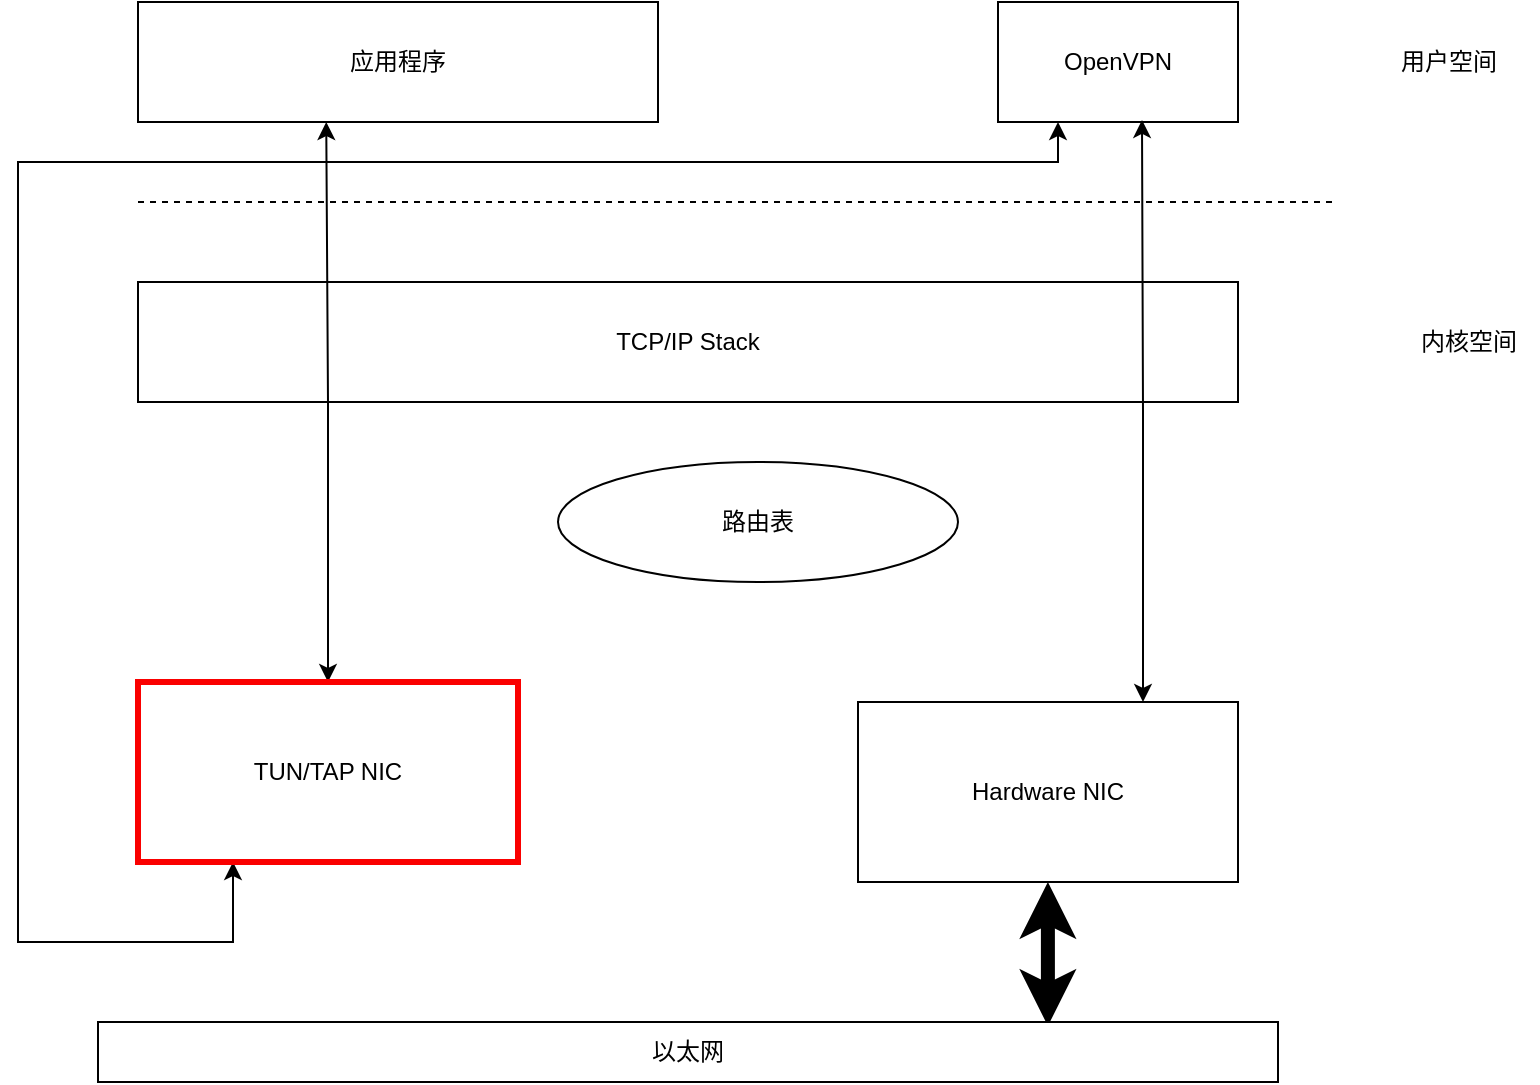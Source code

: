 <mxfile version="21.2.9" type="github">
  <diagram name="第 1 页" id="qN9vihlYFWbMOSYPV-8a">
    <mxGraphModel dx="1258" dy="642" grid="1" gridSize="10" guides="1" tooltips="1" connect="1" arrows="1" fold="1" page="1" pageScale="1" pageWidth="827" pageHeight="1169" math="0" shadow="0">
      <root>
        <mxCell id="0" />
        <mxCell id="1" parent="0" />
        <mxCell id="jRwzreYz2GqBpTQ5AHRV-1" value="应用程序" style="rounded=0;whiteSpace=wrap;html=1;" vertex="1" parent="1">
          <mxGeometry x="90" y="100" width="260" height="60" as="geometry" />
        </mxCell>
        <mxCell id="jRwzreYz2GqBpTQ5AHRV-2" value="TCP/IP Stack" style="rounded=0;whiteSpace=wrap;html=1;" vertex="1" parent="1">
          <mxGeometry x="90" y="240" width="550" height="60" as="geometry" />
        </mxCell>
        <mxCell id="jRwzreYz2GqBpTQ5AHRV-3" value="OpenVPN" style="rounded=0;whiteSpace=wrap;html=1;" vertex="1" parent="1">
          <mxGeometry x="520" y="100" width="120" height="60" as="geometry" />
        </mxCell>
        <mxCell id="jRwzreYz2GqBpTQ5AHRV-4" value="" style="endArrow=none;dashed=1;html=1;rounded=0;" edge="1" parent="1">
          <mxGeometry width="50" height="50" relative="1" as="geometry">
            <mxPoint x="90" y="200" as="sourcePoint" />
            <mxPoint x="690" y="200" as="targetPoint" />
          </mxGeometry>
        </mxCell>
        <mxCell id="jRwzreYz2GqBpTQ5AHRV-5" value="用户空间" style="text;html=1;align=center;verticalAlign=middle;resizable=0;points=[];autosize=1;strokeColor=none;fillColor=none;" vertex="1" parent="1">
          <mxGeometry x="710" y="115" width="70" height="30" as="geometry" />
        </mxCell>
        <mxCell id="jRwzreYz2GqBpTQ5AHRV-7" value="内核空间" style="text;html=1;align=center;verticalAlign=middle;resizable=0;points=[];autosize=1;strokeColor=none;fillColor=none;" vertex="1" parent="1">
          <mxGeometry x="720" y="255" width="70" height="30" as="geometry" />
        </mxCell>
        <mxCell id="jRwzreYz2GqBpTQ5AHRV-8" value="路由表" style="ellipse;whiteSpace=wrap;html=1;" vertex="1" parent="1">
          <mxGeometry x="300" y="330" width="200" height="60" as="geometry" />
        </mxCell>
        <mxCell id="jRwzreYz2GqBpTQ5AHRV-11" style="edgeStyle=orthogonalEdgeStyle;rounded=0;orthogonalLoop=1;jettySize=auto;html=1;exitX=0.5;exitY=0;exitDx=0;exitDy=0;entryX=0.362;entryY=1;entryDx=0;entryDy=0;entryPerimeter=0;startArrow=classic;startFill=1;endArrow=classic;endFill=1;" edge="1" parent="1" source="jRwzreYz2GqBpTQ5AHRV-9" target="jRwzreYz2GqBpTQ5AHRV-1">
          <mxGeometry relative="1" as="geometry" />
        </mxCell>
        <mxCell id="jRwzreYz2GqBpTQ5AHRV-14" style="edgeStyle=orthogonalEdgeStyle;rounded=0;orthogonalLoop=1;jettySize=auto;html=1;entryX=0.25;entryY=1;entryDx=0;entryDy=0;exitX=0.25;exitY=1;exitDx=0;exitDy=0;startArrow=classic;startFill=1;" edge="1" parent="1" source="jRwzreYz2GqBpTQ5AHRV-9" target="jRwzreYz2GqBpTQ5AHRV-3">
          <mxGeometry relative="1" as="geometry">
            <Array as="points">
              <mxPoint x="138" y="570" />
              <mxPoint x="30" y="570" />
              <mxPoint x="30" y="180" />
              <mxPoint x="550" y="180" />
            </Array>
          </mxGeometry>
        </mxCell>
        <mxCell id="jRwzreYz2GqBpTQ5AHRV-9" value="TUN/TAP NIC" style="rounded=0;whiteSpace=wrap;html=1;strokeColor=#fa0000;strokeWidth=3;" vertex="1" parent="1">
          <mxGeometry x="90" y="440" width="190" height="90" as="geometry" />
        </mxCell>
        <mxCell id="jRwzreYz2GqBpTQ5AHRV-12" style="edgeStyle=orthogonalEdgeStyle;rounded=0;orthogonalLoop=1;jettySize=auto;html=1;exitX=0.75;exitY=0;exitDx=0;exitDy=0;entryX=0.6;entryY=0.983;entryDx=0;entryDy=0;entryPerimeter=0;startArrow=classic;startFill=1;" edge="1" parent="1" source="jRwzreYz2GqBpTQ5AHRV-10" target="jRwzreYz2GqBpTQ5AHRV-3">
          <mxGeometry relative="1" as="geometry" />
        </mxCell>
        <mxCell id="jRwzreYz2GqBpTQ5AHRV-17" style="edgeStyle=orthogonalEdgeStyle;rounded=0;orthogonalLoop=1;jettySize=auto;html=1;entryX=0.805;entryY=0.067;entryDx=0;entryDy=0;entryPerimeter=0;startArrow=classic;startFill=1;strokeWidth=7;" edge="1" parent="1" source="jRwzreYz2GqBpTQ5AHRV-10" target="jRwzreYz2GqBpTQ5AHRV-15">
          <mxGeometry relative="1" as="geometry" />
        </mxCell>
        <mxCell id="jRwzreYz2GqBpTQ5AHRV-10" value="Hardware NIC" style="rounded=0;whiteSpace=wrap;html=1;" vertex="1" parent="1">
          <mxGeometry x="450" y="450" width="190" height="90" as="geometry" />
        </mxCell>
        <mxCell id="jRwzreYz2GqBpTQ5AHRV-15" value="以太网" style="rounded=0;whiteSpace=wrap;html=1;" vertex="1" parent="1">
          <mxGeometry x="70" y="610" width="590" height="30" as="geometry" />
        </mxCell>
      </root>
    </mxGraphModel>
  </diagram>
</mxfile>
